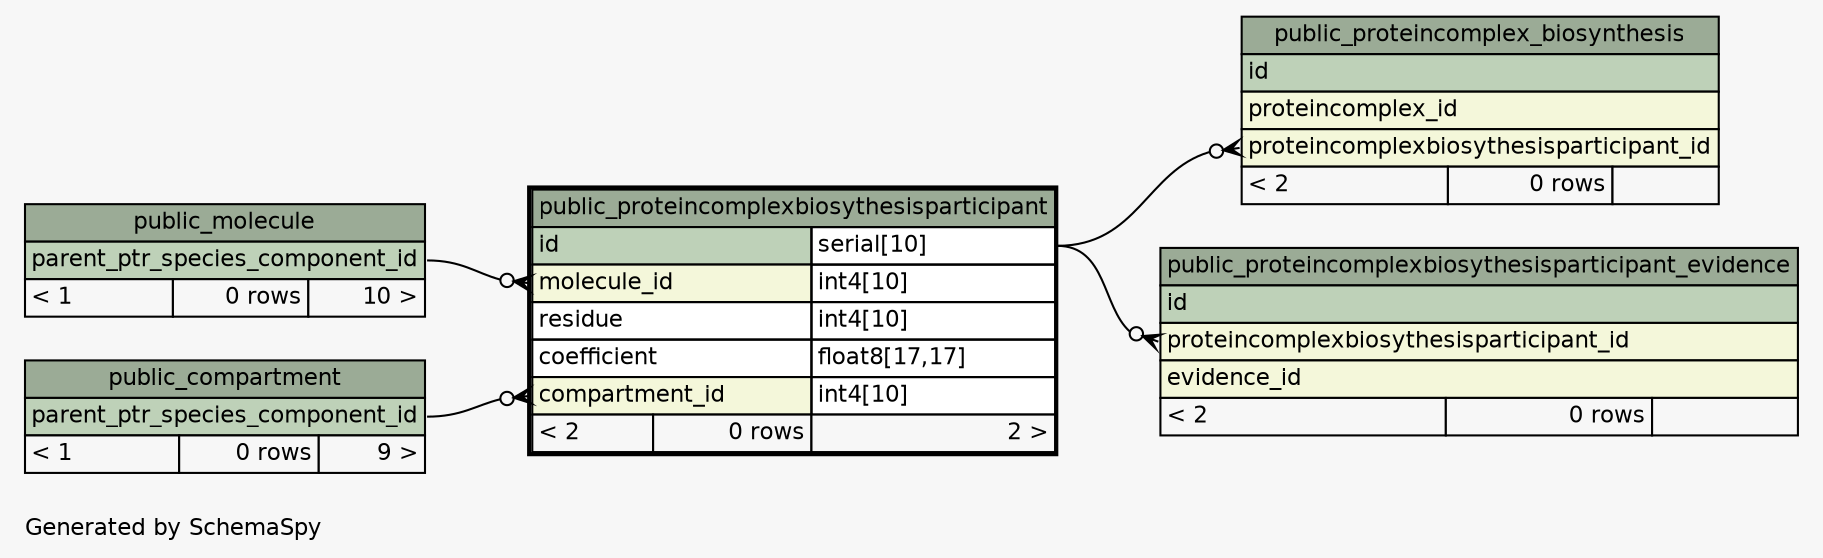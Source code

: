 // dot 2.36.0 on Linux 3.13.0-43-generic
// SchemaSpy rev 590
digraph "oneDegreeRelationshipsDiagram" {
  graph [
    rankdir="RL"
    bgcolor="#f7f7f7"
    label="\nGenerated by SchemaSpy"
    labeljust="l"
    nodesep="0.18"
    ranksep="0.46"
    fontname="Helvetica"
    fontsize="11"
  ];
  node [
    fontname="Helvetica"
    fontsize="11"
    shape="plaintext"
  ];
  edge [
    arrowsize="0.8"
  ];
  "public_proteincomplex_biosynthesis":"proteincomplexbiosythesisparticipant_id":w -> "public_proteincomplexbiosythesisparticipant":"id.type":e [arrowhead=none dir=back arrowtail=crowodot];
  "public_proteincomplexbiosythesisparticipant":"compartment_id":w -> "public_compartment":"parent_ptr_species_component_id":e [arrowhead=none dir=back arrowtail=crowodot];
  "public_proteincomplexbiosythesisparticipant":"molecule_id":w -> "public_molecule":"parent_ptr_species_component_id":e [arrowhead=none dir=back arrowtail=crowodot];
  "public_proteincomplexbiosythesisparticipant_evidence":"proteincomplexbiosythesisparticipant_id":w -> "public_proteincomplexbiosythesisparticipant":"id.type":e [arrowhead=none dir=back arrowtail=crowodot];
  "public_compartment" [
    label=<
    <TABLE BORDER="0" CELLBORDER="1" CELLSPACING="0" BGCOLOR="#ffffff">
      <TR><TD COLSPAN="3" BGCOLOR="#9bab96" ALIGN="CENTER">public_compartment</TD></TR>
      <TR><TD PORT="parent_ptr_species_component_id" COLSPAN="3" BGCOLOR="#bed1b8" ALIGN="LEFT">parent_ptr_species_component_id</TD></TR>
      <TR><TD ALIGN="LEFT" BGCOLOR="#f7f7f7">&lt; 1</TD><TD ALIGN="RIGHT" BGCOLOR="#f7f7f7">0 rows</TD><TD ALIGN="RIGHT" BGCOLOR="#f7f7f7">9 &gt;</TD></TR>
    </TABLE>>
    URL="public_compartment.html"
    tooltip="public_compartment"
  ];
  "public_molecule" [
    label=<
    <TABLE BORDER="0" CELLBORDER="1" CELLSPACING="0" BGCOLOR="#ffffff">
      <TR><TD COLSPAN="3" BGCOLOR="#9bab96" ALIGN="CENTER">public_molecule</TD></TR>
      <TR><TD PORT="parent_ptr_species_component_id" COLSPAN="3" BGCOLOR="#bed1b8" ALIGN="LEFT">parent_ptr_species_component_id</TD></TR>
      <TR><TD ALIGN="LEFT" BGCOLOR="#f7f7f7">&lt; 1</TD><TD ALIGN="RIGHT" BGCOLOR="#f7f7f7">0 rows</TD><TD ALIGN="RIGHT" BGCOLOR="#f7f7f7">10 &gt;</TD></TR>
    </TABLE>>
    URL="public_molecule.html"
    tooltip="public_molecule"
  ];
  "public_proteincomplex_biosynthesis" [
    label=<
    <TABLE BORDER="0" CELLBORDER="1" CELLSPACING="0" BGCOLOR="#ffffff">
      <TR><TD COLSPAN="3" BGCOLOR="#9bab96" ALIGN="CENTER">public_proteincomplex_biosynthesis</TD></TR>
      <TR><TD PORT="id" COLSPAN="3" BGCOLOR="#bed1b8" ALIGN="LEFT">id</TD></TR>
      <TR><TD PORT="proteincomplex_id" COLSPAN="3" BGCOLOR="#f4f7da" ALIGN="LEFT">proteincomplex_id</TD></TR>
      <TR><TD PORT="proteincomplexbiosythesisparticipant_id" COLSPAN="3" BGCOLOR="#f4f7da" ALIGN="LEFT">proteincomplexbiosythesisparticipant_id</TD></TR>
      <TR><TD ALIGN="LEFT" BGCOLOR="#f7f7f7">&lt; 2</TD><TD ALIGN="RIGHT" BGCOLOR="#f7f7f7">0 rows</TD><TD ALIGN="RIGHT" BGCOLOR="#f7f7f7">  </TD></TR>
    </TABLE>>
    URL="public_proteincomplex_biosynthesis.html"
    tooltip="public_proteincomplex_biosynthesis"
  ];
  "public_proteincomplexbiosythesisparticipant" [
    label=<
    <TABLE BORDER="2" CELLBORDER="1" CELLSPACING="0" BGCOLOR="#ffffff">
      <TR><TD COLSPAN="3" BGCOLOR="#9bab96" ALIGN="CENTER">public_proteincomplexbiosythesisparticipant</TD></TR>
      <TR><TD PORT="id" COLSPAN="2" BGCOLOR="#bed1b8" ALIGN="LEFT">id</TD><TD PORT="id.type" ALIGN="LEFT">serial[10]</TD></TR>
      <TR><TD PORT="molecule_id" COLSPAN="2" BGCOLOR="#f4f7da" ALIGN="LEFT">molecule_id</TD><TD PORT="molecule_id.type" ALIGN="LEFT">int4[10]</TD></TR>
      <TR><TD PORT="residue" COLSPAN="2" ALIGN="LEFT">residue</TD><TD PORT="residue.type" ALIGN="LEFT">int4[10]</TD></TR>
      <TR><TD PORT="coefficient" COLSPAN="2" ALIGN="LEFT">coefficient</TD><TD PORT="coefficient.type" ALIGN="LEFT">float8[17,17]</TD></TR>
      <TR><TD PORT="compartment_id" COLSPAN="2" BGCOLOR="#f4f7da" ALIGN="LEFT">compartment_id</TD><TD PORT="compartment_id.type" ALIGN="LEFT">int4[10]</TD></TR>
      <TR><TD ALIGN="LEFT" BGCOLOR="#f7f7f7">&lt; 2</TD><TD ALIGN="RIGHT" BGCOLOR="#f7f7f7">0 rows</TD><TD ALIGN="RIGHT" BGCOLOR="#f7f7f7">2 &gt;</TD></TR>
    </TABLE>>
    URL="public_proteincomplexbiosythesisparticipant.html"
    tooltip="public_proteincomplexbiosythesisparticipant"
  ];
  "public_proteincomplexbiosythesisparticipant_evidence" [
    label=<
    <TABLE BORDER="0" CELLBORDER="1" CELLSPACING="0" BGCOLOR="#ffffff">
      <TR><TD COLSPAN="3" BGCOLOR="#9bab96" ALIGN="CENTER">public_proteincomplexbiosythesisparticipant_evidence</TD></TR>
      <TR><TD PORT="id" COLSPAN="3" BGCOLOR="#bed1b8" ALIGN="LEFT">id</TD></TR>
      <TR><TD PORT="proteincomplexbiosythesisparticipant_id" COLSPAN="3" BGCOLOR="#f4f7da" ALIGN="LEFT">proteincomplexbiosythesisparticipant_id</TD></TR>
      <TR><TD PORT="evidence_id" COLSPAN="3" BGCOLOR="#f4f7da" ALIGN="LEFT">evidence_id</TD></TR>
      <TR><TD ALIGN="LEFT" BGCOLOR="#f7f7f7">&lt; 2</TD><TD ALIGN="RIGHT" BGCOLOR="#f7f7f7">0 rows</TD><TD ALIGN="RIGHT" BGCOLOR="#f7f7f7">  </TD></TR>
    </TABLE>>
    URL="public_proteincomplexbiosythesisparticipant_evidence.html"
    tooltip="public_proteincomplexbiosythesisparticipant_evidence"
  ];
}
